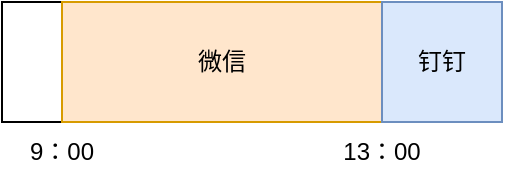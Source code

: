 <mxfile version="20.8.20" type="github">
  <diagram name="第 1 页" id="UzBd4fPL2DR5WYvSU23a">
    <mxGraphModel dx="1050" dy="558" grid="1" gridSize="10" guides="1" tooltips="1" connect="1" arrows="1" fold="1" page="1" pageScale="1" pageWidth="827" pageHeight="1169" math="0" shadow="0">
      <root>
        <mxCell id="0" />
        <mxCell id="1" parent="0" />
        <mxCell id="EyhM9W1VJVOio7ddQJfI-1" value="" style="rounded=0;whiteSpace=wrap;html=1;" vertex="1" parent="1">
          <mxGeometry x="110" y="130" width="30" height="60" as="geometry" />
        </mxCell>
        <mxCell id="EyhM9W1VJVOio7ddQJfI-2" value="微信" style="rounded=0;whiteSpace=wrap;html=1;fillColor=#ffe6cc;strokeColor=#d79b00;" vertex="1" parent="1">
          <mxGeometry x="140" y="130" width="160" height="60" as="geometry" />
        </mxCell>
        <mxCell id="EyhM9W1VJVOio7ddQJfI-3" value="钉钉" style="rounded=0;whiteSpace=wrap;html=1;fillColor=#dae8fc;strokeColor=#6c8ebf;" vertex="1" parent="1">
          <mxGeometry x="300" y="130" width="60" height="60" as="geometry" />
        </mxCell>
        <mxCell id="EyhM9W1VJVOio7ddQJfI-4" value="9：00" style="text;html=1;strokeColor=none;fillColor=none;align=center;verticalAlign=middle;whiteSpace=wrap;rounded=0;" vertex="1" parent="1">
          <mxGeometry x="110" y="190" width="60" height="30" as="geometry" />
        </mxCell>
        <mxCell id="EyhM9W1VJVOio7ddQJfI-5" value="13：00" style="text;html=1;strokeColor=none;fillColor=none;align=center;verticalAlign=middle;whiteSpace=wrap;rounded=0;" vertex="1" parent="1">
          <mxGeometry x="270" y="190" width="60" height="30" as="geometry" />
        </mxCell>
      </root>
    </mxGraphModel>
  </diagram>
</mxfile>

